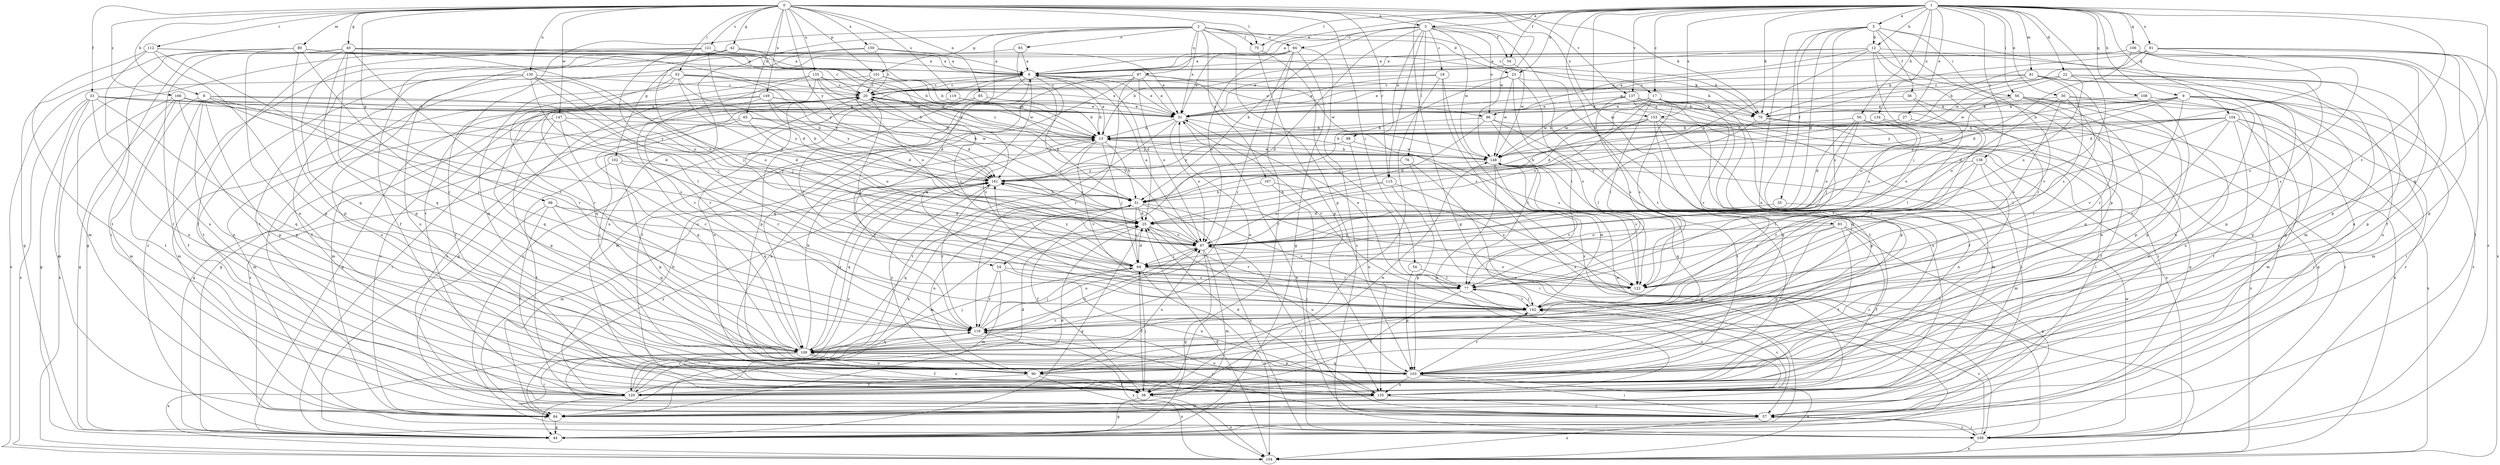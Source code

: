 strict digraph  {
0;
1;
2;
3;
5;
6;
8;
9;
12;
13;
17;
18;
20;
22;
23;
24;
25;
27;
30;
31;
33;
34;
35;
36;
38;
40;
42;
44;
50;
51;
53;
54;
56;
57;
64;
65;
70;
75;
76;
77;
80;
81;
83;
84;
85;
87;
88;
90;
91;
93;
94;
96;
97;
98;
101;
102;
103;
104;
106;
108;
109;
112;
115;
116;
119;
121;
122;
129;
130;
133;
134;
135;
137;
138;
142;
147;
148;
149;
150;
153;
154;
161;
166;
167;
168;
0 -> 3  [label=a];
0 -> 8  [label=b];
0 -> 33  [label=f];
0 -> 40  [label=g];
0 -> 42  [label=g];
0 -> 53  [label=i];
0 -> 54  [label=i];
0 -> 65  [label=k];
0 -> 70  [label=k];
0 -> 75  [label=l];
0 -> 80  [label=m];
0 -> 85  [label=n];
0 -> 98  [label=p];
0 -> 101  [label=p];
0 -> 112  [label=r];
0 -> 115  [label=r];
0 -> 119  [label=s];
0 -> 121  [label=s];
0 -> 130  [label=u];
0 -> 133  [label=u];
0 -> 137  [label=v];
0 -> 147  [label=w];
0 -> 148  [label=w];
0 -> 149  [label=x];
0 -> 150  [label=x];
0 -> 153  [label=x];
0 -> 161  [label=y];
0 -> 166  [label=z];
1 -> 3  [label=a];
1 -> 5  [label=a];
1 -> 6  [label=a];
1 -> 9  [label=b];
1 -> 12  [label=b];
1 -> 17  [label=c];
1 -> 22  [label=d];
1 -> 23  [label=d];
1 -> 27  [label=e];
1 -> 30  [label=e];
1 -> 34  [label=f];
1 -> 44  [label=g];
1 -> 50  [label=h];
1 -> 56  [label=i];
1 -> 64  [label=j];
1 -> 70  [label=k];
1 -> 75  [label=l];
1 -> 81  [label=m];
1 -> 83  [label=m];
1 -> 91  [label=o];
1 -> 104  [label=q];
1 -> 106  [label=q];
1 -> 108  [label=q];
1 -> 109  [label=q];
1 -> 129  [label=t];
1 -> 134  [label=u];
1 -> 137  [label=v];
1 -> 138  [label=v];
1 -> 142  [label=v];
1 -> 153  [label=x];
2 -> 17  [label=c];
2 -> 23  [label=d];
2 -> 24  [label=d];
2 -> 31  [label=e];
2 -> 75  [label=l];
2 -> 87  [label=n];
2 -> 93  [label=o];
2 -> 94  [label=o];
2 -> 101  [label=p];
2 -> 102  [label=p];
2 -> 103  [label=p];
2 -> 129  [label=t];
2 -> 167  [label=z];
3 -> 6  [label=a];
3 -> 18  [label=c];
3 -> 24  [label=d];
3 -> 34  [label=f];
3 -> 51  [label=h];
3 -> 76  [label=l];
3 -> 88  [label=n];
3 -> 94  [label=o];
3 -> 96  [label=o];
3 -> 115  [label=r];
3 -> 142  [label=v];
3 -> 148  [label=w];
5 -> 12  [label=b];
5 -> 25  [label=d];
5 -> 35  [label=f];
5 -> 36  [label=f];
5 -> 44  [label=g];
5 -> 56  [label=i];
5 -> 90  [label=n];
5 -> 103  [label=p];
5 -> 122  [label=s];
5 -> 129  [label=t];
6 -> 20  [label=c];
6 -> 25  [label=d];
6 -> 31  [label=e];
6 -> 44  [label=g];
6 -> 96  [label=o];
6 -> 103  [label=p];
6 -> 109  [label=q];
6 -> 135  [label=u];
6 -> 142  [label=v];
6 -> 168  [label=z];
8 -> 25  [label=d];
8 -> 31  [label=e];
8 -> 38  [label=f];
8 -> 90  [label=n];
8 -> 103  [label=p];
8 -> 122  [label=s];
8 -> 129  [label=t];
8 -> 142  [label=v];
9 -> 13  [label=b];
9 -> 25  [label=d];
9 -> 31  [label=e];
9 -> 57  [label=i];
9 -> 70  [label=k];
9 -> 84  [label=m];
9 -> 90  [label=n];
9 -> 103  [label=p];
9 -> 142  [label=v];
9 -> 161  [label=y];
9 -> 168  [label=z];
12 -> 6  [label=a];
12 -> 31  [label=e];
12 -> 51  [label=h];
12 -> 64  [label=j];
12 -> 84  [label=m];
12 -> 96  [label=o];
12 -> 116  [label=r];
12 -> 142  [label=v];
13 -> 6  [label=a];
13 -> 20  [label=c];
13 -> 51  [label=h];
13 -> 64  [label=j];
13 -> 90  [label=n];
13 -> 116  [label=r];
13 -> 142  [label=v];
13 -> 148  [label=w];
17 -> 25  [label=d];
17 -> 31  [label=e];
17 -> 38  [label=f];
17 -> 77  [label=l];
17 -> 97  [label=o];
17 -> 109  [label=q];
17 -> 122  [label=s];
17 -> 142  [label=v];
17 -> 148  [label=w];
17 -> 168  [label=z];
18 -> 20  [label=c];
18 -> 31  [label=e];
18 -> 38  [label=f];
18 -> 154  [label=x];
18 -> 168  [label=z];
20 -> 31  [label=e];
20 -> 44  [label=g];
20 -> 51  [label=h];
20 -> 77  [label=l];
22 -> 20  [label=c];
22 -> 31  [label=e];
22 -> 90  [label=n];
22 -> 97  [label=o];
22 -> 103  [label=p];
22 -> 122  [label=s];
22 -> 148  [label=w];
23 -> 20  [label=c];
23 -> 51  [label=h];
23 -> 77  [label=l];
23 -> 122  [label=s];
23 -> 129  [label=t];
23 -> 148  [label=w];
24 -> 84  [label=m];
24 -> 116  [label=r];
24 -> 122  [label=s];
24 -> 135  [label=u];
25 -> 44  [label=g];
25 -> 97  [label=o];
25 -> 135  [label=u];
25 -> 142  [label=v];
27 -> 13  [label=b];
27 -> 97  [label=o];
30 -> 44  [label=g];
30 -> 70  [label=k];
30 -> 97  [label=o];
30 -> 116  [label=r];
30 -> 122  [label=s];
30 -> 168  [label=z];
31 -> 13  [label=b];
31 -> 97  [label=o];
31 -> 122  [label=s];
31 -> 129  [label=t];
31 -> 142  [label=v];
33 -> 13  [label=b];
33 -> 31  [label=e];
33 -> 44  [label=g];
33 -> 84  [label=m];
33 -> 90  [label=n];
33 -> 109  [label=q];
33 -> 154  [label=x];
33 -> 161  [label=y];
34 -> 13  [label=b];
34 -> 148  [label=w];
35 -> 25  [label=d];
35 -> 129  [label=t];
36 -> 31  [label=e];
36 -> 116  [label=r];
36 -> 154  [label=x];
38 -> 44  [label=g];
38 -> 64  [label=j];
38 -> 148  [label=w];
38 -> 154  [label=x];
40 -> 6  [label=a];
40 -> 13  [label=b];
40 -> 38  [label=f];
40 -> 44  [label=g];
40 -> 97  [label=o];
40 -> 103  [label=p];
40 -> 109  [label=q];
40 -> 116  [label=r];
40 -> 129  [label=t];
42 -> 6  [label=a];
42 -> 38  [label=f];
42 -> 64  [label=j];
42 -> 70  [label=k];
42 -> 129  [label=t];
42 -> 148  [label=w];
42 -> 168  [label=z];
44 -> 20  [label=c];
50 -> 13  [label=b];
50 -> 25  [label=d];
50 -> 38  [label=f];
50 -> 64  [label=j];
50 -> 97  [label=o];
50 -> 135  [label=u];
51 -> 25  [label=d];
51 -> 38  [label=f];
51 -> 64  [label=j];
51 -> 84  [label=m];
51 -> 90  [label=n];
51 -> 109  [label=q];
51 -> 142  [label=v];
51 -> 161  [label=y];
51 -> 168  [label=z];
53 -> 20  [label=c];
53 -> 25  [label=d];
53 -> 51  [label=h];
53 -> 70  [label=k];
53 -> 109  [label=q];
53 -> 116  [label=r];
53 -> 154  [label=x];
53 -> 161  [label=y];
54 -> 77  [label=l];
54 -> 103  [label=p];
56 -> 31  [label=e];
56 -> 90  [label=n];
56 -> 97  [label=o];
56 -> 103  [label=p];
56 -> 109  [label=q];
56 -> 135  [label=u];
57 -> 20  [label=c];
57 -> 116  [label=r];
57 -> 154  [label=x];
57 -> 161  [label=y];
57 -> 168  [label=z];
64 -> 20  [label=c];
64 -> 25  [label=d];
64 -> 38  [label=f];
64 -> 77  [label=l];
64 -> 122  [label=s];
64 -> 154  [label=x];
64 -> 161  [label=y];
65 -> 13  [label=b];
65 -> 44  [label=g];
65 -> 97  [label=o];
65 -> 148  [label=w];
65 -> 168  [label=z];
70 -> 57  [label=i];
70 -> 77  [label=l];
70 -> 154  [label=x];
75 -> 77  [label=l];
75 -> 103  [label=p];
76 -> 44  [label=g];
76 -> 57  [label=i];
76 -> 161  [label=y];
77 -> 31  [label=e];
77 -> 38  [label=f];
77 -> 135  [label=u];
77 -> 142  [label=v];
80 -> 6  [label=a];
80 -> 13  [label=b];
80 -> 44  [label=g];
80 -> 57  [label=i];
80 -> 90  [label=n];
80 -> 103  [label=p];
80 -> 116  [label=r];
80 -> 161  [label=y];
81 -> 20  [label=c];
81 -> 31  [label=e];
81 -> 103  [label=p];
81 -> 116  [label=r];
81 -> 122  [label=s];
81 -> 135  [label=u];
81 -> 161  [label=y];
83 -> 38  [label=f];
83 -> 44  [label=g];
83 -> 64  [label=j];
83 -> 97  [label=o];
83 -> 103  [label=p];
83 -> 129  [label=t];
84 -> 20  [label=c];
84 -> 25  [label=d];
84 -> 44  [label=g];
84 -> 161  [label=y];
85 -> 13  [label=b];
85 -> 31  [label=e];
85 -> 44  [label=g];
85 -> 77  [label=l];
87 -> 20  [label=c];
87 -> 31  [label=e];
87 -> 38  [label=f];
87 -> 84  [label=m];
87 -> 97  [label=o];
87 -> 116  [label=r];
87 -> 122  [label=s];
87 -> 148  [label=w];
88 -> 135  [label=u];
88 -> 148  [label=w];
88 -> 161  [label=y];
90 -> 38  [label=f];
90 -> 97  [label=o];
90 -> 129  [label=t];
90 -> 154  [label=x];
90 -> 161  [label=y];
91 -> 6  [label=a];
91 -> 13  [label=b];
91 -> 25  [label=d];
91 -> 70  [label=k];
91 -> 103  [label=p];
91 -> 148  [label=w];
91 -> 154  [label=x];
91 -> 168  [label=z];
93 -> 6  [label=a];
93 -> 97  [label=o];
93 -> 135  [label=u];
94 -> 6  [label=a];
94 -> 31  [label=e];
94 -> 38  [label=f];
94 -> 44  [label=g];
94 -> 97  [label=o];
94 -> 116  [label=r];
94 -> 168  [label=z];
96 -> 13  [label=b];
96 -> 25  [label=d];
96 -> 77  [label=l];
96 -> 129  [label=t];
96 -> 168  [label=z];
97 -> 6  [label=a];
97 -> 20  [label=c];
97 -> 44  [label=g];
97 -> 57  [label=i];
97 -> 64  [label=j];
97 -> 84  [label=m];
98 -> 25  [label=d];
98 -> 38  [label=f];
98 -> 57  [label=i];
98 -> 97  [label=o];
98 -> 109  [label=q];
101 -> 13  [label=b];
101 -> 20  [label=c];
101 -> 38  [label=f];
101 -> 97  [label=o];
101 -> 148  [label=w];
102 -> 103  [label=p];
102 -> 109  [label=q];
102 -> 129  [label=t];
102 -> 161  [label=y];
103 -> 20  [label=c];
103 -> 57  [label=i];
103 -> 109  [label=q];
103 -> 135  [label=u];
103 -> 142  [label=v];
103 -> 154  [label=x];
104 -> 13  [label=b];
104 -> 57  [label=i];
104 -> 77  [label=l];
104 -> 84  [label=m];
104 -> 129  [label=t];
104 -> 142  [label=v];
104 -> 148  [label=w];
104 -> 154  [label=x];
104 -> 161  [label=y];
106 -> 6  [label=a];
106 -> 25  [label=d];
106 -> 31  [label=e];
106 -> 38  [label=f];
106 -> 57  [label=i];
106 -> 103  [label=p];
106 -> 122  [label=s];
108 -> 70  [label=k];
108 -> 103  [label=p];
108 -> 135  [label=u];
109 -> 13  [label=b];
109 -> 20  [label=c];
109 -> 31  [label=e];
109 -> 38  [label=f];
109 -> 57  [label=i];
109 -> 64  [label=j];
109 -> 90  [label=n];
109 -> 97  [label=o];
109 -> 103  [label=p];
109 -> 135  [label=u];
109 -> 154  [label=x];
109 -> 161  [label=y];
112 -> 6  [label=a];
112 -> 20  [label=c];
112 -> 103  [label=p];
112 -> 116  [label=r];
112 -> 129  [label=t];
112 -> 135  [label=u];
115 -> 51  [label=h];
115 -> 97  [label=o];
115 -> 103  [label=p];
115 -> 168  [label=z];
116 -> 64  [label=j];
116 -> 97  [label=o];
116 -> 109  [label=q];
116 -> 129  [label=t];
116 -> 135  [label=u];
116 -> 154  [label=x];
119 -> 13  [label=b];
119 -> 31  [label=e];
119 -> 84  [label=m];
121 -> 6  [label=a];
121 -> 25  [label=d];
121 -> 70  [label=k];
121 -> 84  [label=m];
121 -> 97  [label=o];
121 -> 109  [label=q];
121 -> 161  [label=y];
122 -> 97  [label=o];
122 -> 161  [label=y];
129 -> 13  [label=b];
129 -> 25  [label=d];
129 -> 44  [label=g];
129 -> 51  [label=h];
129 -> 116  [label=r];
130 -> 20  [label=c];
130 -> 38  [label=f];
130 -> 64  [label=j];
130 -> 77  [label=l];
130 -> 97  [label=o];
130 -> 129  [label=t];
130 -> 135  [label=u];
130 -> 142  [label=v];
133 -> 20  [label=c];
133 -> 25  [label=d];
133 -> 31  [label=e];
133 -> 51  [label=h];
133 -> 64  [label=j];
133 -> 109  [label=q];
133 -> 116  [label=r];
134 -> 13  [label=b];
134 -> 77  [label=l];
134 -> 97  [label=o];
135 -> 25  [label=d];
135 -> 57  [label=i];
135 -> 84  [label=m];
135 -> 142  [label=v];
135 -> 148  [label=w];
137 -> 31  [label=e];
137 -> 44  [label=g];
137 -> 57  [label=i];
137 -> 70  [label=k];
137 -> 103  [label=p];
137 -> 122  [label=s];
137 -> 135  [label=u];
137 -> 148  [label=w];
138 -> 77  [label=l];
138 -> 84  [label=m];
138 -> 90  [label=n];
138 -> 142  [label=v];
138 -> 161  [label=y];
142 -> 6  [label=a];
142 -> 77  [label=l];
142 -> 116  [label=r];
142 -> 148  [label=w];
147 -> 13  [label=b];
147 -> 84  [label=m];
147 -> 103  [label=p];
147 -> 109  [label=q];
147 -> 116  [label=r];
148 -> 13  [label=b];
148 -> 109  [label=q];
148 -> 122  [label=s];
148 -> 135  [label=u];
148 -> 142  [label=v];
148 -> 161  [label=y];
149 -> 25  [label=d];
149 -> 31  [label=e];
149 -> 70  [label=k];
149 -> 84  [label=m];
149 -> 109  [label=q];
149 -> 142  [label=v];
149 -> 161  [label=y];
150 -> 6  [label=a];
150 -> 20  [label=c];
150 -> 31  [label=e];
150 -> 57  [label=i];
150 -> 135  [label=u];
153 -> 13  [label=b];
153 -> 51  [label=h];
153 -> 57  [label=i];
153 -> 84  [label=m];
153 -> 103  [label=p];
153 -> 109  [label=q];
153 -> 161  [label=y];
154 -> 25  [label=d];
161 -> 51  [label=h];
161 -> 84  [label=m];
161 -> 109  [label=q];
161 -> 116  [label=r];
166 -> 25  [label=d];
166 -> 31  [label=e];
166 -> 44  [label=g];
166 -> 84  [label=m];
166 -> 103  [label=p];
166 -> 154  [label=x];
166 -> 161  [label=y];
167 -> 51  [label=h];
167 -> 57  [label=i];
167 -> 122  [label=s];
168 -> 31  [label=e];
168 -> 57  [label=i];
168 -> 142  [label=v];
168 -> 148  [label=w];
168 -> 154  [label=x];
}
